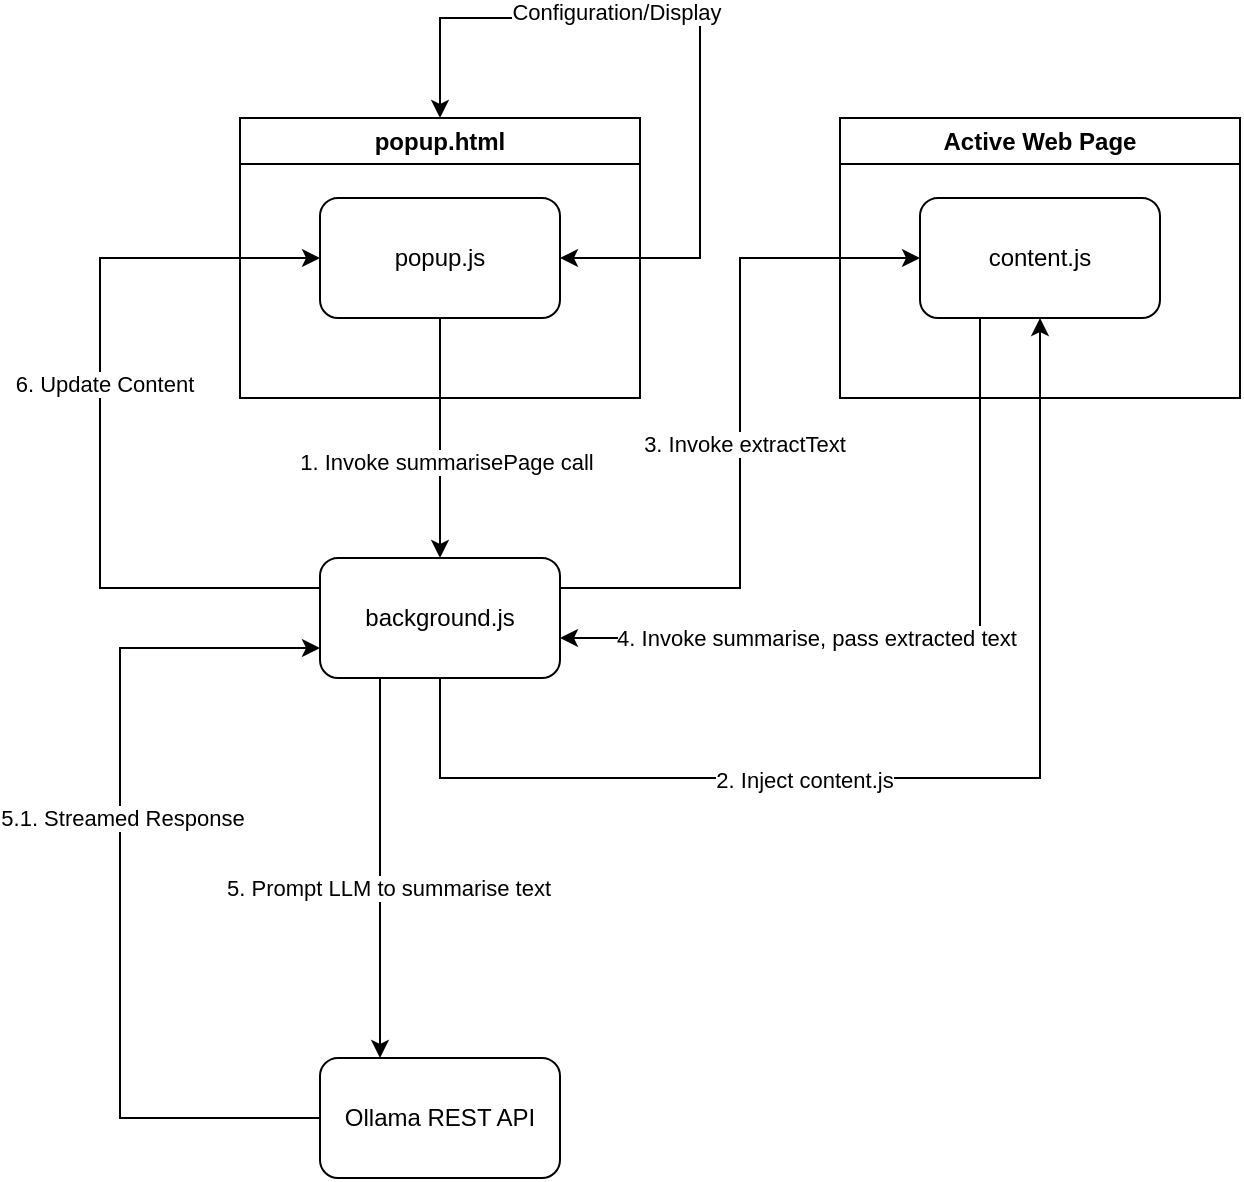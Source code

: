 <mxfile version="24.9.3">
  <diagram name="Page-1" id="aDiu15rw0cy9OTBpyGvR">
    <mxGraphModel dx="1026" dy="591" grid="1" gridSize="10" guides="1" tooltips="1" connect="1" arrows="1" fold="1" page="1" pageScale="1" pageWidth="827" pageHeight="1169" math="0" shadow="0">
      <root>
        <mxCell id="0" />
        <mxCell id="1" parent="0" />
        <mxCell id="Wjjnw8Yn3LGWxYWek6Te-2" value="background.js" style="rounded=1;whiteSpace=wrap;html=1;" parent="1" vertex="1">
          <mxGeometry x="170" y="310" width="120" height="60" as="geometry" />
        </mxCell>
        <mxCell id="Wjjnw8Yn3LGWxYWek6Te-4" value="Active Web Page" style="swimlane;whiteSpace=wrap;html=1;" parent="1" vertex="1">
          <mxGeometry x="430" y="90" width="200" height="140" as="geometry" />
        </mxCell>
        <mxCell id="Wjjnw8Yn3LGWxYWek6Te-3" value="content.js" style="rounded=1;whiteSpace=wrap;html=1;" parent="Wjjnw8Yn3LGWxYWek6Te-4" vertex="1">
          <mxGeometry x="40" y="40" width="120" height="60" as="geometry" />
        </mxCell>
        <mxCell id="Wjjnw8Yn3LGWxYWek6Te-6" value="popup.html" style="swimlane;whiteSpace=wrap;html=1;" parent="1" vertex="1">
          <mxGeometry x="130" y="90" width="200" height="140" as="geometry" />
        </mxCell>
        <mxCell id="Wjjnw8Yn3LGWxYWek6Te-7" value="popup.js" style="rounded=1;whiteSpace=wrap;html=1;" parent="Wjjnw8Yn3LGWxYWek6Te-6" vertex="1">
          <mxGeometry x="40" y="40" width="120" height="60" as="geometry" />
        </mxCell>
        <mxCell id="1falLYeCKp88w8wqriSW-1" value="" style="endArrow=classic;startArrow=classic;html=1;rounded=0;exitX=1;exitY=0.5;exitDx=0;exitDy=0;entryX=0.5;entryY=0;entryDx=0;entryDy=0;edgeStyle=orthogonalEdgeStyle;" edge="1" parent="Wjjnw8Yn3LGWxYWek6Te-6" source="Wjjnw8Yn3LGWxYWek6Te-7" target="Wjjnw8Yn3LGWxYWek6Te-6">
          <mxGeometry width="50" height="50" relative="1" as="geometry">
            <mxPoint x="284" y="130" as="sourcePoint" />
            <mxPoint x="100" y="-10" as="targetPoint" />
            <Array as="points">
              <mxPoint x="230" y="70" />
              <mxPoint x="230" y="-50" />
              <mxPoint x="100" y="-50" />
            </Array>
          </mxGeometry>
        </mxCell>
        <mxCell id="1falLYeCKp88w8wqriSW-2" value="Configuration/Display" style="edgeLabel;html=1;align=center;verticalAlign=middle;resizable=0;points=[];" vertex="1" connectable="0" parent="1falLYeCKp88w8wqriSW-1">
          <mxGeometry x="0.254" y="-3" relative="1" as="geometry">
            <mxPoint as="offset" />
          </mxGeometry>
        </mxCell>
        <mxCell id="Wjjnw8Yn3LGWxYWek6Te-8" value="" style="endArrow=classic;html=1;rounded=0;exitX=0.5;exitY=1;exitDx=0;exitDy=0;entryX=0.5;entryY=0;entryDx=0;entryDy=0;" parent="1" source="Wjjnw8Yn3LGWxYWek6Te-7" target="Wjjnw8Yn3LGWxYWek6Te-2" edge="1">
          <mxGeometry width="50" height="50" relative="1" as="geometry">
            <mxPoint x="480" y="380" as="sourcePoint" />
            <mxPoint x="530" y="330" as="targetPoint" />
          </mxGeometry>
        </mxCell>
        <mxCell id="Wjjnw8Yn3LGWxYWek6Te-9" value="1. Invoke summarisePage call" style="edgeLabel;html=1;align=center;verticalAlign=middle;resizable=0;points=[];" parent="Wjjnw8Yn3LGWxYWek6Te-8" vertex="1" connectable="0">
          <mxGeometry x="0.2" y="3" relative="1" as="geometry">
            <mxPoint as="offset" />
          </mxGeometry>
        </mxCell>
        <mxCell id="Wjjnw8Yn3LGWxYWek6Te-10" value="" style="endArrow=classic;html=1;rounded=0;exitX=0.5;exitY=1;exitDx=0;exitDy=0;entryX=0.5;entryY=1;entryDx=0;entryDy=0;edgeStyle=orthogonalEdgeStyle;" parent="1" source="Wjjnw8Yn3LGWxYWek6Te-2" target="Wjjnw8Yn3LGWxYWek6Te-3" edge="1">
          <mxGeometry width="50" height="50" relative="1" as="geometry">
            <mxPoint x="480" y="380" as="sourcePoint" />
            <mxPoint x="530" y="330" as="targetPoint" />
            <Array as="points">
              <mxPoint x="230" y="420" />
              <mxPoint x="530" y="420" />
            </Array>
          </mxGeometry>
        </mxCell>
        <mxCell id="Wjjnw8Yn3LGWxYWek6Te-11" value="2. Inject content.js" style="edgeLabel;html=1;align=center;verticalAlign=middle;resizable=0;points=[];" parent="Wjjnw8Yn3LGWxYWek6Te-10" vertex="1" connectable="0">
          <mxGeometry x="-0.2" y="-1" relative="1" as="geometry">
            <mxPoint as="offset" />
          </mxGeometry>
        </mxCell>
        <mxCell id="Wjjnw8Yn3LGWxYWek6Te-12" value="" style="endArrow=classic;html=1;rounded=0;exitX=0.25;exitY=1;exitDx=0;exitDy=0;edgeStyle=orthogonalEdgeStyle;" parent="1" source="Wjjnw8Yn3LGWxYWek6Te-3" edge="1">
          <mxGeometry width="50" height="50" relative="1" as="geometry">
            <mxPoint x="480" y="380" as="sourcePoint" />
            <mxPoint x="290" y="350" as="targetPoint" />
            <Array as="points">
              <mxPoint x="500" y="350" />
              <mxPoint x="290" y="350" />
            </Array>
          </mxGeometry>
        </mxCell>
        <mxCell id="Wjjnw8Yn3LGWxYWek6Te-13" value="4. Invoke summarise, pass extracted text" style="edgeLabel;html=1;align=center;verticalAlign=middle;resizable=0;points=[];" parent="Wjjnw8Yn3LGWxYWek6Te-12" vertex="1" connectable="0">
          <mxGeometry x="0.311" relative="1" as="geometry">
            <mxPoint as="offset" />
          </mxGeometry>
        </mxCell>
        <mxCell id="Wjjnw8Yn3LGWxYWek6Te-14" value="" style="endArrow=classic;html=1;rounded=0;exitX=1;exitY=0.25;exitDx=0;exitDy=0;entryX=0;entryY=0.5;entryDx=0;entryDy=0;edgeStyle=orthogonalEdgeStyle;" parent="1" source="Wjjnw8Yn3LGWxYWek6Te-2" target="Wjjnw8Yn3LGWxYWek6Te-3" edge="1">
          <mxGeometry width="50" height="50" relative="1" as="geometry">
            <mxPoint x="480" y="380" as="sourcePoint" />
            <mxPoint x="530" y="330" as="targetPoint" />
          </mxGeometry>
        </mxCell>
        <mxCell id="Wjjnw8Yn3LGWxYWek6Te-15" value="3. Invoke extractText" style="edgeLabel;html=1;align=center;verticalAlign=middle;resizable=0;points=[];" parent="Wjjnw8Yn3LGWxYWek6Te-14" vertex="1" connectable="0">
          <mxGeometry x="-0.061" y="-2" relative="1" as="geometry">
            <mxPoint as="offset" />
          </mxGeometry>
        </mxCell>
        <mxCell id="Wjjnw8Yn3LGWxYWek6Te-16" value="Ollama REST API" style="rounded=1;whiteSpace=wrap;html=1;" parent="1" vertex="1">
          <mxGeometry x="170" y="560" width="120" height="60" as="geometry" />
        </mxCell>
        <mxCell id="Wjjnw8Yn3LGWxYWek6Te-17" value="" style="endArrow=classic;html=1;rounded=0;exitX=0.25;exitY=1;exitDx=0;exitDy=0;entryX=0.25;entryY=0;entryDx=0;entryDy=0;" parent="1" source="Wjjnw8Yn3LGWxYWek6Te-2" target="Wjjnw8Yn3LGWxYWek6Te-16" edge="1">
          <mxGeometry width="50" height="50" relative="1" as="geometry">
            <mxPoint x="205" y="510" as="sourcePoint" />
            <mxPoint x="255" y="460" as="targetPoint" />
          </mxGeometry>
        </mxCell>
        <mxCell id="Wjjnw8Yn3LGWxYWek6Te-18" value="5. Prompt LLM to summarise text" style="edgeLabel;html=1;align=center;verticalAlign=middle;resizable=0;points=[];" parent="Wjjnw8Yn3LGWxYWek6Te-17" vertex="1" connectable="0">
          <mxGeometry x="0.105" y="4" relative="1" as="geometry">
            <mxPoint as="offset" />
          </mxGeometry>
        </mxCell>
        <mxCell id="Wjjnw8Yn3LGWxYWek6Te-19" value="" style="endArrow=classic;html=1;rounded=0;exitX=0;exitY=0.5;exitDx=0;exitDy=0;entryX=0;entryY=0.75;entryDx=0;entryDy=0;edgeStyle=elbowEdgeStyle;elbow=vertical;" parent="1" source="Wjjnw8Yn3LGWxYWek6Te-16" target="Wjjnw8Yn3LGWxYWek6Te-2" edge="1">
          <mxGeometry width="50" height="50" relative="1" as="geometry">
            <mxPoint x="150" y="585" as="sourcePoint" />
            <mxPoint x="200" y="535" as="targetPoint" />
            <Array as="points">
              <mxPoint x="70" y="465" />
            </Array>
          </mxGeometry>
        </mxCell>
        <mxCell id="Wjjnw8Yn3LGWxYWek6Te-20" value="5.1. Streamed Response" style="edgeLabel;html=1;align=center;verticalAlign=middle;resizable=0;points=[];" parent="Wjjnw8Yn3LGWxYWek6Te-19" vertex="1" connectable="0">
          <mxGeometry x="0.151" y="-1" relative="1" as="geometry">
            <mxPoint as="offset" />
          </mxGeometry>
        </mxCell>
        <mxCell id="Wjjnw8Yn3LGWxYWek6Te-21" value="" style="endArrow=classic;html=1;rounded=0;exitX=0;exitY=0.25;exitDx=0;exitDy=0;entryX=0;entryY=0.5;entryDx=0;entryDy=0;edgeStyle=orthogonalEdgeStyle;" parent="1" source="Wjjnw8Yn3LGWxYWek6Te-2" target="Wjjnw8Yn3LGWxYWek6Te-7" edge="1">
          <mxGeometry width="50" height="50" relative="1" as="geometry">
            <mxPoint x="390" y="440" as="sourcePoint" />
            <mxPoint x="440" y="390" as="targetPoint" />
            <Array as="points">
              <mxPoint x="60" y="325" />
              <mxPoint x="60" y="160" />
            </Array>
          </mxGeometry>
        </mxCell>
        <mxCell id="Wjjnw8Yn3LGWxYWek6Te-22" value="6. Update Content" style="edgeLabel;html=1;align=center;verticalAlign=middle;resizable=0;points=[];" parent="Wjjnw8Yn3LGWxYWek6Te-21" vertex="1" connectable="0">
          <mxGeometry x="0.101" y="-2" relative="1" as="geometry">
            <mxPoint as="offset" />
          </mxGeometry>
        </mxCell>
      </root>
    </mxGraphModel>
  </diagram>
</mxfile>
